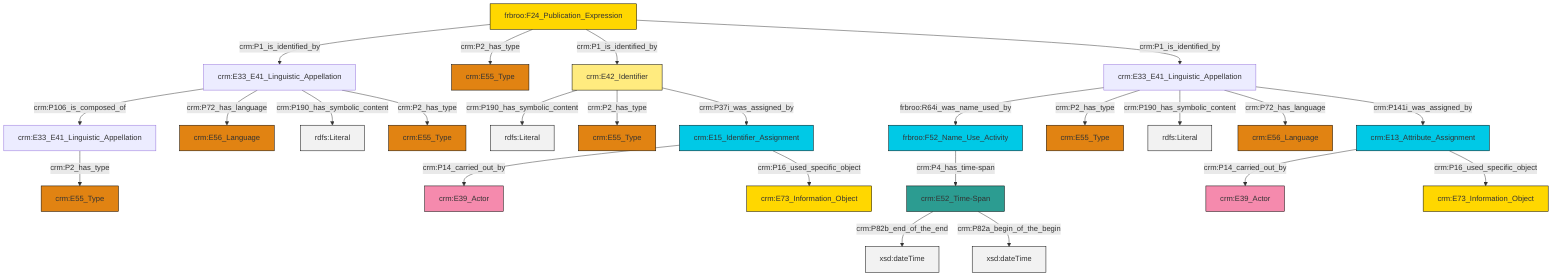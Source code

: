 graph TD
classDef Literal fill:#f2f2f2,stroke:#000000;
classDef CRM_Entity fill:#FFFFFF,stroke:#000000;
classDef Temporal_Entity fill:#00C9E6, stroke:#000000;
classDef Type fill:#E18312, stroke:#000000;
classDef Time-Span fill:#2C9C91, stroke:#000000;
classDef Appellation fill:#FFEB7F, stroke:#000000;
classDef Place fill:#008836, stroke:#000000;
classDef Persistent_Item fill:#B266B2, stroke:#000000;
classDef Conceptual_Object fill:#FFD700, stroke:#000000;
classDef Physical_Thing fill:#D2B48C, stroke:#000000;
classDef Actor fill:#f58aad, stroke:#000000;
classDef PC_Classes fill:#4ce600, stroke:#000000;
classDef Multi fill:#cccccc,stroke:#000000;

2["crm:E15_Identifier_Assignment"]:::Temporal_Entity -->|crm:P14_carried_out_by| 3["crm:E39_Actor"]:::Actor
4["frbroo:F24_Publication_Expression"]:::Conceptual_Object -->|crm:P1_is_identified_by| 5["crm:E33_E41_Linguistic_Appellation"]:::Default
6["crm:E42_Identifier"]:::Appellation -->|crm:P190_has_symbolic_content| 7[rdfs:Literal]:::Literal
8["crm:E33_E41_Linguistic_Appellation"]:::Default -->|frbroo:R64i_was_name_used_by| 0["frbroo:F52_Name_Use_Activity"]:::Temporal_Entity
10["crm:E52_Time-Span"]:::Time-Span -->|crm:P82b_end_of_the_end| 11[xsd:dateTime]:::Literal
8["crm:E33_E41_Linguistic_Appellation"]:::Default -->|crm:P2_has_type| 12["crm:E55_Type"]:::Type
5["crm:E33_E41_Linguistic_Appellation"]:::Default -->|crm:P106_is_composed_of| 14["crm:E33_E41_Linguistic_Appellation"]:::Default
5["crm:E33_E41_Linguistic_Appellation"]:::Default -->|crm:P72_has_language| 16["crm:E56_Language"]:::Type
10["crm:E52_Time-Span"]:::Time-Span -->|crm:P82a_begin_of_the_begin| 17[xsd:dateTime]:::Literal
5["crm:E33_E41_Linguistic_Appellation"]:::Default -->|crm:P190_has_symbolic_content| 18[rdfs:Literal]:::Literal
22["crm:E13_Attribute_Assignment"]:::Temporal_Entity -->|crm:P14_carried_out_by| 23["crm:E39_Actor"]:::Actor
8["crm:E33_E41_Linguistic_Appellation"]:::Default -->|crm:P190_has_symbolic_content| 26[rdfs:Literal]:::Literal
8["crm:E33_E41_Linguistic_Appellation"]:::Default -->|crm:P72_has_language| 30["crm:E56_Language"]:::Type
8["crm:E33_E41_Linguistic_Appellation"]:::Default -->|crm:P141i_was_assigned_by| 22["crm:E13_Attribute_Assignment"]:::Temporal_Entity
5["crm:E33_E41_Linguistic_Appellation"]:::Default -->|crm:P2_has_type| 28["crm:E55_Type"]:::Type
14["crm:E33_E41_Linguistic_Appellation"]:::Default -->|crm:P2_has_type| 33["crm:E55_Type"]:::Type
4["frbroo:F24_Publication_Expression"]:::Conceptual_Object -->|crm:P2_has_type| 37["crm:E55_Type"]:::Type
4["frbroo:F24_Publication_Expression"]:::Conceptual_Object -->|crm:P1_is_identified_by| 6["crm:E42_Identifier"]:::Appellation
22["crm:E13_Attribute_Assignment"]:::Temporal_Entity -->|crm:P16_used_specific_object| 34["crm:E73_Information_Object"]:::Conceptual_Object
0["frbroo:F52_Name_Use_Activity"]:::Temporal_Entity -->|crm:P4_has_time-span| 10["crm:E52_Time-Span"]:::Time-Span
4["frbroo:F24_Publication_Expression"]:::Conceptual_Object -->|crm:P1_is_identified_by| 8["crm:E33_E41_Linguistic_Appellation"]:::Default
2["crm:E15_Identifier_Assignment"]:::Temporal_Entity -->|crm:P16_used_specific_object| 19["crm:E73_Information_Object"]:::Conceptual_Object
6["crm:E42_Identifier"]:::Appellation -->|crm:P2_has_type| 24["crm:E55_Type"]:::Type
6["crm:E42_Identifier"]:::Appellation -->|crm:P37i_was_assigned_by| 2["crm:E15_Identifier_Assignment"]:::Temporal_Entity
